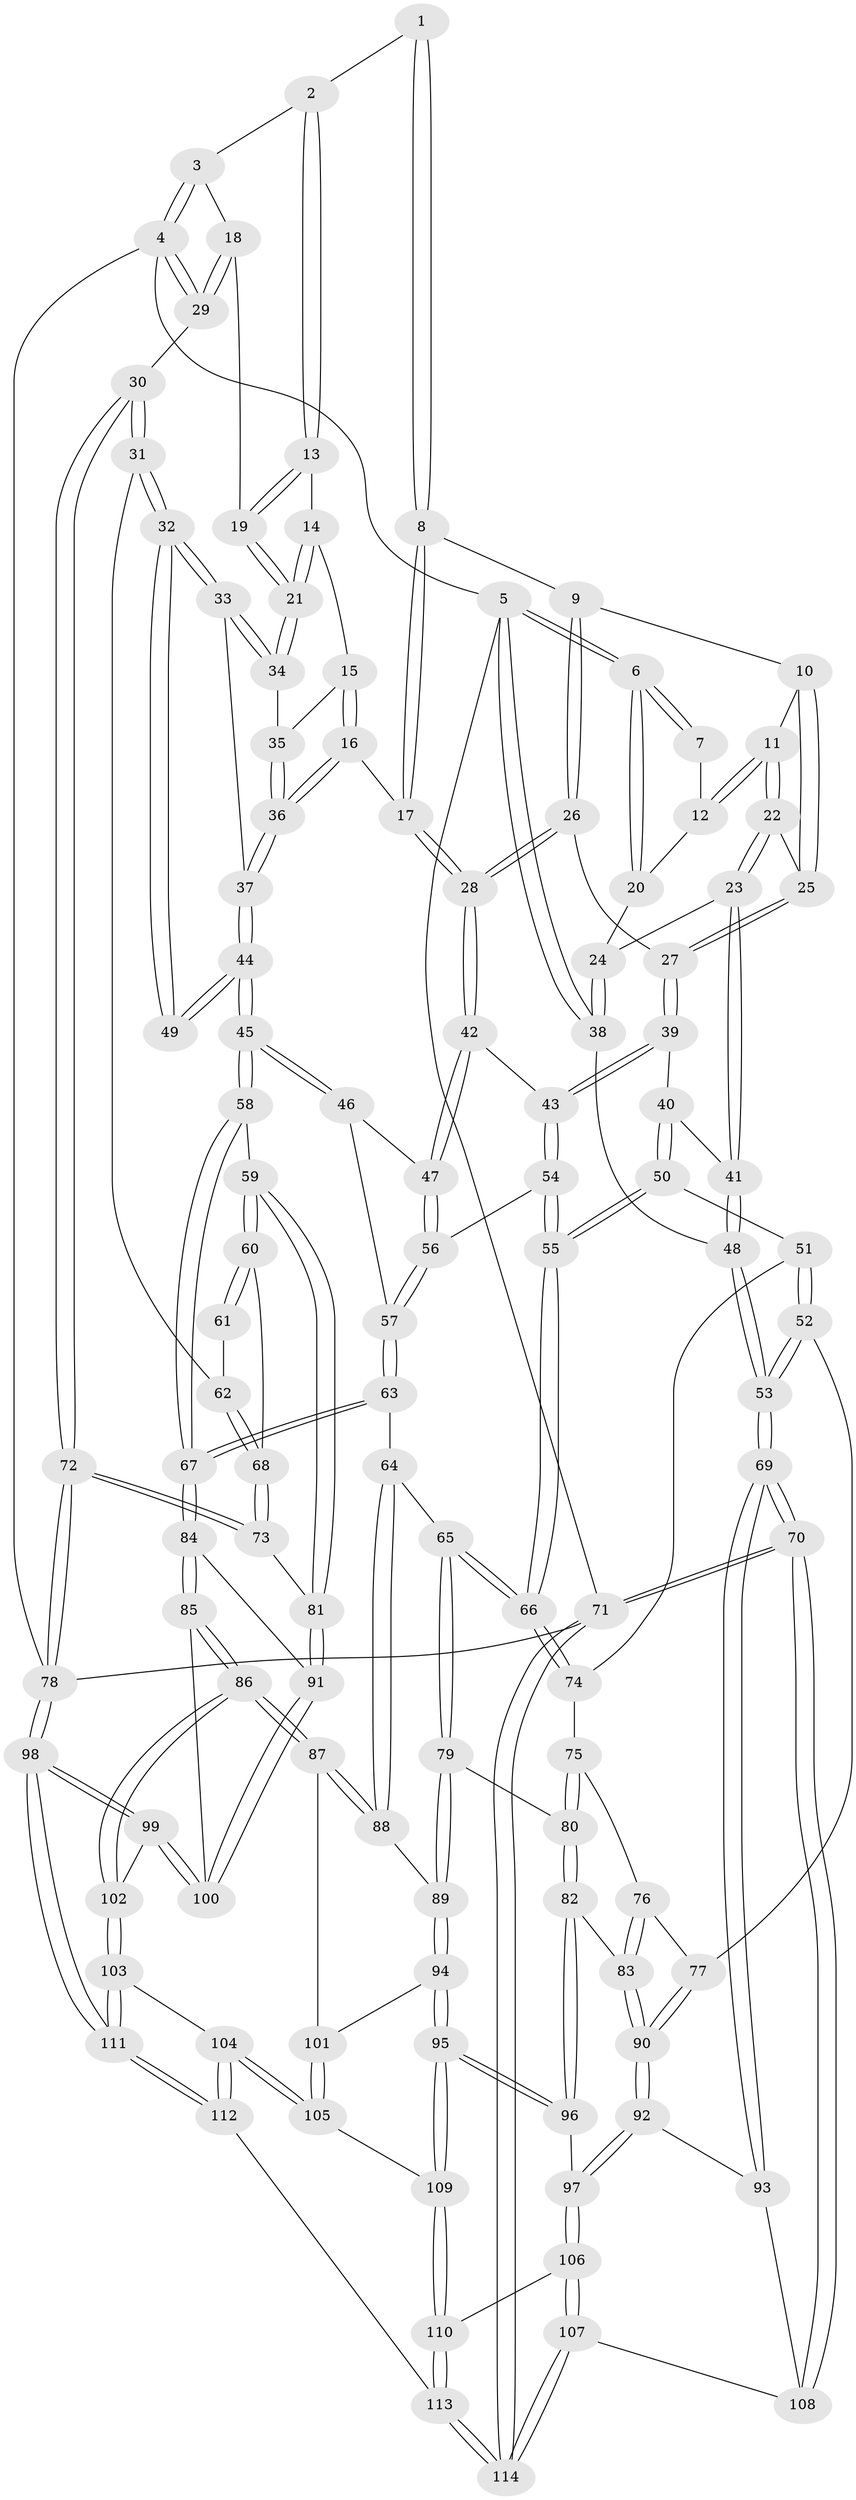 // Generated by graph-tools (version 1.1) at 2025/27/03/09/25 03:27:13]
// undirected, 114 vertices, 282 edges
graph export_dot {
graph [start="1"]
  node [color=gray90,style=filled];
  1 [pos="+0.6126550134418016+0"];
  2 [pos="+0.7282097465579408+0"];
  3 [pos="+0.9205617604602762+0"];
  4 [pos="+1+0"];
  5 [pos="+0+0"];
  6 [pos="+0+0"];
  7 [pos="+0.2736652083862577+0"];
  8 [pos="+0.5740310446737258+0"];
  9 [pos="+0.4486598765214748+0.08415821700741384"];
  10 [pos="+0.3010589973971345+0.0011996367349188899"];
  11 [pos="+0.27695247856726385+0"];
  12 [pos="+0.2706040528948704+0"];
  13 [pos="+0.7389010616704942+0"];
  14 [pos="+0.7224286737414256+0.06569026640857652"];
  15 [pos="+0.693426128249842+0.12107492640830284"];
  16 [pos="+0.6165387170734631+0.17997822679896489"];
  17 [pos="+0.5983012378334649+0.1736264061242301"];
  18 [pos="+0.8639524708430956+0.10915562462933845"];
  19 [pos="+0.8216785987929119+0.11817893906470267"];
  20 [pos="+0.10091922284861059+0.0711378279311458"];
  21 [pos="+0.8056452276002309+0.13326225786870738"];
  22 [pos="+0.15766191566091203+0.171297527853992"];
  23 [pos="+0.13746008007828545+0.19147651660011245"];
  24 [pos="+0.09453957436167468+0.15019878593506417"];
  25 [pos="+0.3160029379903718+0.13195766090359773"];
  26 [pos="+0.46238507394022854+0.16881486933030504"];
  27 [pos="+0.34302608328666667+0.18884012377348317"];
  28 [pos="+0.5207005529009546+0.20285434539131267"];
  29 [pos="+1+0.2555706510865557"];
  30 [pos="+1+0.31946643887307796"];
  31 [pos="+1+0.3208943626624502"];
  32 [pos="+1+0.32487215471962627"];
  33 [pos="+0.7993051987134677+0.23834980354931845"];
  34 [pos="+0.7951072983327065+0.15510942955245022"];
  35 [pos="+0.7924113738415705+0.15449985663295435"];
  36 [pos="+0.6240838833889113+0.18807160960438823"];
  37 [pos="+0.696362513047043+0.27433210312059675"];
  38 [pos="+0+0.0856019895596914"];
  39 [pos="+0.3010896041681096+0.2821648386442639"];
  40 [pos="+0.17789685881784334+0.28732464624054566"];
  41 [pos="+0.1449505738947228+0.23633246627881166"];
  42 [pos="+0.5112456941203078+0.23826370024797328"];
  43 [pos="+0.3401368195009537+0.32506366229115685"];
  44 [pos="+0.6779338060282121+0.3865362215767089"];
  45 [pos="+0.661727082648492+0.4072089544613289"];
  46 [pos="+0.5807410558947991+0.3814415904356997"];
  47 [pos="+0.5215237054945282+0.3561011765752552"];
  48 [pos="+0+0.3130255220326016"];
  49 [pos="+0.880326044567894+0.3941227856323149"];
  50 [pos="+0.13688194808849943+0.38721261009210883"];
  51 [pos="+0.06429916096177159+0.45385255387764456"];
  52 [pos="+0+0.5052421137712815"];
  53 [pos="+0+0.513716890886229"];
  54 [pos="+0.3788713974636593+0.41066629092027634"];
  55 [pos="+0.3342487573447959+0.4918565111085109"];
  56 [pos="+0.4327209400426039+0.40708467640215357"];
  57 [pos="+0.5035546394225565+0.48867229462110473"];
  58 [pos="+0.6636223035533158+0.5406909450434882"];
  59 [pos="+0.6916891884761226+0.5400974052147428"];
  60 [pos="+0.7426282927791185+0.5357965358937039"];
  61 [pos="+0.8494326548578105+0.4471859341099663"];
  62 [pos="+0.8562789387166413+0.5241717593982163"];
  63 [pos="+0.5396471649757961+0.5488013421277005"];
  64 [pos="+0.5035862730730671+0.5689734677354134"];
  65 [pos="+0.33718838868487155+0.5524461653419553"];
  66 [pos="+0.33097993229636513+0.5351110926317691"];
  67 [pos="+0.657559773871432+0.549797182001434"];
  68 [pos="+0.8565396642466623+0.5717073637349636"];
  69 [pos="+0+0.6070346439168226"];
  70 [pos="+0+1"];
  71 [pos="+0+1"];
  72 [pos="+1+0.6023013071506532"];
  73 [pos="+0.9349333300032417+0.6310302555125186"];
  74 [pos="+0.21986590408566567+0.5375772072174092"];
  75 [pos="+0.1739494129597744+0.5972249455537808"];
  76 [pos="+0.15955221389815402+0.6002200731558531"];
  77 [pos="+0.04824060912951183+0.5695038755803787"];
  78 [pos="+1+1"];
  79 [pos="+0.32887568248458765+0.6105977193614408"];
  80 [pos="+0.26144639800515834+0.6513444449410707"];
  81 [pos="+0.8748003719165038+0.6764028223261362"];
  82 [pos="+0.2351493308778728+0.6828525977339199"];
  83 [pos="+0.17786990677092546+0.7003661148006008"];
  84 [pos="+0.6619763386939541+0.6125602339714413"];
  85 [pos="+0.6343199663609933+0.7123879265002808"];
  86 [pos="+0.587909778843094+0.7688933218916583"];
  87 [pos="+0.4836357443356429+0.7156409090856314"];
  88 [pos="+0.4776040758954915+0.7030302612682974"];
  89 [pos="+0.3296795716325107+0.6118618125563432"];
  90 [pos="+0.1484122523749149+0.720317865021898"];
  91 [pos="+0.8498446408944245+0.6987057017026344"];
  92 [pos="+0.13789857877743067+0.7448291415473592"];
  93 [pos="+0.09106551989700955+0.7623471845065204"];
  94 [pos="+0.34975961956899754+0.7738498344576806"];
  95 [pos="+0.33794081209332744+0.7934462220427476"];
  96 [pos="+0.2690588175038095+0.7682185821909316"];
  97 [pos="+0.19161793257565385+0.8097258219671882"];
  98 [pos="+1+1"];
  99 [pos="+0.8277949023573143+0.8326922105282863"];
  100 [pos="+0.819407401655497+0.777201370275767"];
  101 [pos="+0.4382178817056937+0.7462113272174667"];
  102 [pos="+0.5894371650995003+0.8364156735035858"];
  103 [pos="+0.5834008626954226+0.8588735696367007"];
  104 [pos="+0.509812258011816+0.9083802217552331"];
  105 [pos="+0.43848470824083174+0.8895568858824267"];
  106 [pos="+0.1980040043294956+0.8894263659919117"];
  107 [pos="+0.1533530340967234+0.9268619414365296"];
  108 [pos="+0.06891852257707275+0.823429356750811"];
  109 [pos="+0.34677833696771665+0.8827198628868339"];
  110 [pos="+0.33017209901072025+0.8988042323603257"];
  111 [pos="+1+1"];
  112 [pos="+0.46709868486887407+1"];
  113 [pos="+0.31903146707486246+1"];
  114 [pos="+0+1"];
  1 -- 2;
  1 -- 8;
  1 -- 8;
  2 -- 3;
  2 -- 13;
  2 -- 13;
  3 -- 4;
  3 -- 4;
  3 -- 18;
  4 -- 5;
  4 -- 29;
  4 -- 29;
  4 -- 78;
  5 -- 6;
  5 -- 6;
  5 -- 38;
  5 -- 38;
  5 -- 71;
  6 -- 7;
  6 -- 7;
  6 -- 20;
  6 -- 20;
  7 -- 12;
  8 -- 9;
  8 -- 17;
  8 -- 17;
  9 -- 10;
  9 -- 26;
  9 -- 26;
  10 -- 11;
  10 -- 25;
  10 -- 25;
  11 -- 12;
  11 -- 12;
  11 -- 22;
  11 -- 22;
  12 -- 20;
  13 -- 14;
  13 -- 19;
  13 -- 19;
  14 -- 15;
  14 -- 21;
  14 -- 21;
  15 -- 16;
  15 -- 16;
  15 -- 35;
  16 -- 17;
  16 -- 36;
  16 -- 36;
  17 -- 28;
  17 -- 28;
  18 -- 19;
  18 -- 29;
  18 -- 29;
  19 -- 21;
  19 -- 21;
  20 -- 24;
  21 -- 34;
  21 -- 34;
  22 -- 23;
  22 -- 23;
  22 -- 25;
  23 -- 24;
  23 -- 41;
  23 -- 41;
  24 -- 38;
  24 -- 38;
  25 -- 27;
  25 -- 27;
  26 -- 27;
  26 -- 28;
  26 -- 28;
  27 -- 39;
  27 -- 39;
  28 -- 42;
  28 -- 42;
  29 -- 30;
  30 -- 31;
  30 -- 31;
  30 -- 72;
  30 -- 72;
  31 -- 32;
  31 -- 32;
  31 -- 62;
  32 -- 33;
  32 -- 33;
  32 -- 49;
  32 -- 49;
  33 -- 34;
  33 -- 34;
  33 -- 37;
  34 -- 35;
  35 -- 36;
  35 -- 36;
  36 -- 37;
  36 -- 37;
  37 -- 44;
  37 -- 44;
  38 -- 48;
  39 -- 40;
  39 -- 43;
  39 -- 43;
  40 -- 41;
  40 -- 50;
  40 -- 50;
  41 -- 48;
  41 -- 48;
  42 -- 43;
  42 -- 47;
  42 -- 47;
  43 -- 54;
  43 -- 54;
  44 -- 45;
  44 -- 45;
  44 -- 49;
  44 -- 49;
  45 -- 46;
  45 -- 46;
  45 -- 58;
  45 -- 58;
  46 -- 47;
  46 -- 57;
  47 -- 56;
  47 -- 56;
  48 -- 53;
  48 -- 53;
  50 -- 51;
  50 -- 55;
  50 -- 55;
  51 -- 52;
  51 -- 52;
  51 -- 74;
  52 -- 53;
  52 -- 53;
  52 -- 77;
  53 -- 69;
  53 -- 69;
  54 -- 55;
  54 -- 55;
  54 -- 56;
  55 -- 66;
  55 -- 66;
  56 -- 57;
  56 -- 57;
  57 -- 63;
  57 -- 63;
  58 -- 59;
  58 -- 67;
  58 -- 67;
  59 -- 60;
  59 -- 60;
  59 -- 81;
  59 -- 81;
  60 -- 61;
  60 -- 61;
  60 -- 68;
  61 -- 62;
  62 -- 68;
  62 -- 68;
  63 -- 64;
  63 -- 67;
  63 -- 67;
  64 -- 65;
  64 -- 88;
  64 -- 88;
  65 -- 66;
  65 -- 66;
  65 -- 79;
  65 -- 79;
  66 -- 74;
  66 -- 74;
  67 -- 84;
  67 -- 84;
  68 -- 73;
  68 -- 73;
  69 -- 70;
  69 -- 70;
  69 -- 93;
  69 -- 93;
  70 -- 71;
  70 -- 71;
  70 -- 108;
  70 -- 108;
  71 -- 114;
  71 -- 114;
  71 -- 78;
  72 -- 73;
  72 -- 73;
  72 -- 78;
  72 -- 78;
  73 -- 81;
  74 -- 75;
  75 -- 76;
  75 -- 80;
  75 -- 80;
  76 -- 77;
  76 -- 83;
  76 -- 83;
  77 -- 90;
  77 -- 90;
  78 -- 98;
  78 -- 98;
  79 -- 80;
  79 -- 89;
  79 -- 89;
  80 -- 82;
  80 -- 82;
  81 -- 91;
  81 -- 91;
  82 -- 83;
  82 -- 96;
  82 -- 96;
  83 -- 90;
  83 -- 90;
  84 -- 85;
  84 -- 85;
  84 -- 91;
  85 -- 86;
  85 -- 86;
  85 -- 100;
  86 -- 87;
  86 -- 87;
  86 -- 102;
  86 -- 102;
  87 -- 88;
  87 -- 88;
  87 -- 101;
  88 -- 89;
  89 -- 94;
  89 -- 94;
  90 -- 92;
  90 -- 92;
  91 -- 100;
  91 -- 100;
  92 -- 93;
  92 -- 97;
  92 -- 97;
  93 -- 108;
  94 -- 95;
  94 -- 95;
  94 -- 101;
  95 -- 96;
  95 -- 96;
  95 -- 109;
  95 -- 109;
  96 -- 97;
  97 -- 106;
  97 -- 106;
  98 -- 99;
  98 -- 99;
  98 -- 111;
  98 -- 111;
  99 -- 100;
  99 -- 100;
  99 -- 102;
  101 -- 105;
  101 -- 105;
  102 -- 103;
  102 -- 103;
  103 -- 104;
  103 -- 111;
  103 -- 111;
  104 -- 105;
  104 -- 105;
  104 -- 112;
  104 -- 112;
  105 -- 109;
  106 -- 107;
  106 -- 107;
  106 -- 110;
  107 -- 108;
  107 -- 114;
  107 -- 114;
  109 -- 110;
  109 -- 110;
  110 -- 113;
  110 -- 113;
  111 -- 112;
  111 -- 112;
  112 -- 113;
  113 -- 114;
  113 -- 114;
}
